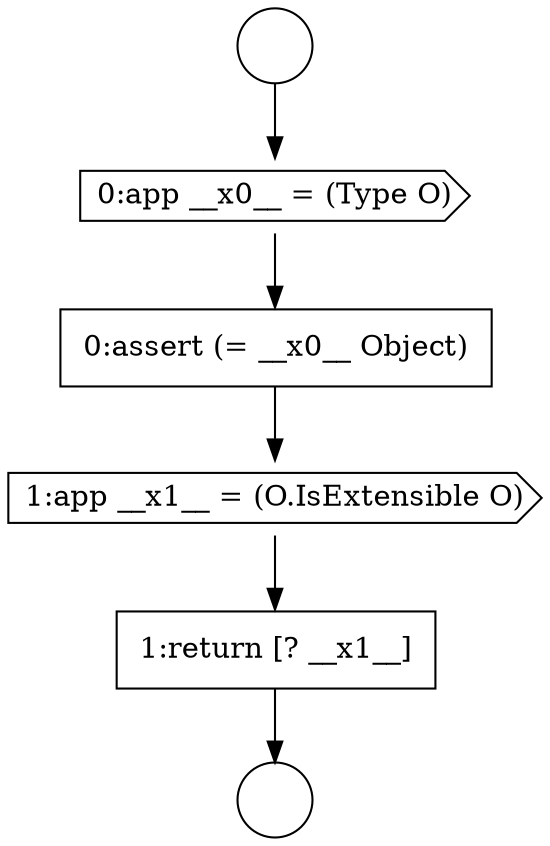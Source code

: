 digraph {
  node428 [shape=cds, label=<<font color="black">0:app __x0__ = (Type O)</font>> color="black" fillcolor="white" style=filled]
  node429 [shape=none, margin=0, label=<<font color="black">
    <table border="0" cellborder="1" cellspacing="0" cellpadding="10">
      <tr><td align="left">0:assert (= __x0__ Object)</td></tr>
    </table>
  </font>> color="black" fillcolor="white" style=filled]
  node430 [shape=cds, label=<<font color="black">1:app __x1__ = (O.IsExtensible O)</font>> color="black" fillcolor="white" style=filled]
  node431 [shape=none, margin=0, label=<<font color="black">
    <table border="0" cellborder="1" cellspacing="0" cellpadding="10">
      <tr><td align="left">1:return [? __x1__]</td></tr>
    </table>
  </font>> color="black" fillcolor="white" style=filled]
  node426 [shape=circle label=" " color="black" fillcolor="white" style=filled]
  node427 [shape=circle label=" " color="black" fillcolor="white" style=filled]
  node431 -> node427 [ color="black"]
  node430 -> node431 [ color="black"]
  node426 -> node428 [ color="black"]
  node429 -> node430 [ color="black"]
  node428 -> node429 [ color="black"]
}
